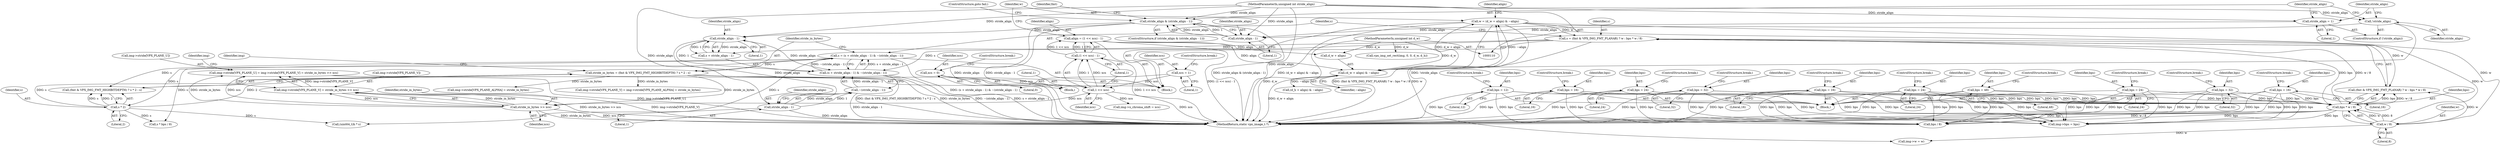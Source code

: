 digraph "0_Android_55cd1dd7c8d0a3de907d22e0f12718733f4e41d9@pointer" {
"1000461" [label="(Call,img->stride[VPX_PLANE_U] = img->stride[VPX_PLANE_V] = stride_in_bytes >> xcs)"];
"1000467" [label="(Call,img->stride[VPX_PLANE_V] = stride_in_bytes >> xcs)"];
"1000473" [label="(Call,stride_in_bytes >> xcs)"];
"1000311" [label="(Call,stride_in_bytes = (fmt & VPX_IMG_FMT_HIGHBITDEPTH) ? s * 2 : s)"];
"1000317" [label="(Call,s * 2)"];
"1000299" [label="(Call,s = (s + stride_align - 1) & ~(stride_align - 1))"];
"1000301" [label="(Call,(s + stride_align - 1) & ~(stride_align - 1))"];
"1000287" [label="(Call,s = (fmt & VPX_IMG_FMT_PLANAR) ? w : bps * w / 8)"];
"1000266" [label="(Call,w = (d_w + align) & ~align)"];
"1000268" [label="(Call,(d_w + align) & ~align)"];
"1000113" [label="(MethodParameterIn,unsigned int d_w)"];
"1000259" [label="(Call,align = (1 << xcs) - 1)"];
"1000261" [label="(Call,(1 << xcs) - 1)"];
"1000262" [label="(Call,1 << xcs)"];
"1000236" [label="(Call,xcs = 0)"];
"1000231" [label="(Call,xcs = 1)"];
"1000296" [label="(Call,w / 8)"];
"1000294" [label="(Call,bps * w / 8)"];
"1000177" [label="(Call,bps = 16)"];
"1000185" [label="(Call,bps = 12)"];
"1000166" [label="(Call,bps = 24)"];
"1000217" [label="(Call,bps = 16)"];
"1000207" [label="(Call,bps = 32)"];
"1000196" [label="(Call,bps = 24)"];
"1000212" [label="(Call,bps = 48)"];
"1000201" [label="(Call,bps = 24)"];
"1000160" [label="(Call,bps = 32)"];
"1000191" [label="(Call,bps = 16)"];
"1000304" [label="(Call,stride_align - 1)"];
"1000147" [label="(Call,stride_align & (stride_align - 1))"];
"1000149" [label="(Call,stride_align - 1)"];
"1000141" [label="(Call,!stride_align)"];
"1000116" [label="(MethodParameterIn,unsigned int stride_align)"];
"1000143" [label="(Call,stride_align = 1)"];
"1000307" [label="(Call,~(stride_align - 1))"];
"1000308" [label="(Call,stride_align - 1)"];
"1000166" [label="(Call,bps = 24)"];
"1000219" [label="(Literal,16)"];
"1000272" [label="(Identifier,~align)"];
"1000203" [label="(Literal,24)"];
"1000162" [label="(Literal,32)"];
"1000168" [label="(Literal,24)"];
"1000218" [label="(Identifier,bps)"];
"1000214" [label="(Literal,48)"];
"1000263" [label="(Literal,1)"];
"1000304" [label="(Call,stride_align - 1)"];
"1000262" [label="(Call,1 << xcs)"];
"1000217" [label="(Call,bps = 16)"];
"1000113" [label="(MethodParameterIn,unsigned int d_w)"];
"1000192" [label="(Identifier,bps)"];
"1000475" [label="(Identifier,xcs)"];
"1000374" [label="(Call,(uint64_t)h * s)"];
"1000194" [label="(ControlStructure,break;)"];
"1000169" [label="(ControlStructure,break;)"];
"1000313" [label="(Call,(fmt & VPX_IMG_FMT_HIGHBITDEPTH) ? s * 2 : s)"];
"1000118" [label="(Block,)"];
"1000311" [label="(Call,stride_in_bytes = (fmt & VPX_IMG_FMT_HIGHBITDEPTH) ? s * 2 : s)"];
"1000491" [label="(MethodReturn,static vpx_image_t *)"];
"1000238" [label="(Literal,0)"];
"1000209" [label="(Literal,32)"];
"1000323" [label="(Identifier,img)"];
"1000296" [label="(Call,w / 8)"];
"1000178" [label="(Identifier,bps)"];
"1000167" [label="(Identifier,bps)"];
"1000180" [label="(ControlStructure,break;)"];
"1000141" [label="(Call,!stride_align)"];
"1000307" [label="(Call,~(stride_align - 1))"];
"1000260" [label="(Identifier,align)"];
"1000234" [label="(ControlStructure,break;)"];
"1000191" [label="(Call,bps = 16)"];
"1000308" [label="(Call,stride_align - 1)"];
"1000197" [label="(Identifier,bps)"];
"1000268" [label="(Call,(d_w + align) & ~align)"];
"1000187" [label="(Literal,12)"];
"1000177" [label="(Call,bps = 16)"];
"1000212" [label="(Call,bps = 48)"];
"1000146" [label="(ControlStructure,if (stride_align & (stride_align - 1)))"];
"1000294" [label="(Call,bps * w / 8)"];
"1000443" [label="(Call,img->bps = bps)"];
"1000287" [label="(Call,s = (fmt & VPX_IMG_FMT_PLANAR) ? w : bps * w / 8)"];
"1000259" [label="(Call,align = (1 << xcs) - 1)"];
"1000208" [label="(Identifier,bps)"];
"1000161" [label="(Identifier,bps)"];
"1000220" [label="(ControlStructure,break;)"];
"1000140" [label="(ControlStructure,if (!stride_align))"];
"1000148" [label="(Identifier,stride_align)"];
"1000237" [label="(Identifier,xcs)"];
"1000261" [label="(Call,(1 << xcs) - 1)"];
"1000155" [label="(Block,)"];
"1000468" [label="(Call,img->stride[VPX_PLANE_V])"];
"1000282" [label="(Call,(d_h + align) & ~align)"];
"1000207" [label="(Call,bps = 32)"];
"1000264" [label="(Identifier,xcs)"];
"1000433" [label="(Call,img->x_chroma_shift = xcs)"];
"1000473" [label="(Call,stride_in_bytes >> xcs)"];
"1000143" [label="(Call,stride_align = 1)"];
"1000295" [label="(Identifier,bps)"];
"1000116" [label="(MethodParameterIn,unsigned int stride_align)"];
"1000186" [label="(Identifier,bps)"];
"1000302" [label="(Call,s + stride_align - 1)"];
"1000297" [label="(Identifier,w)"];
"1000454" [label="(Call,img->stride[VPX_PLANE_ALPHA] = stride_in_bytes)"];
"1000300" [label="(Identifier,s)"];
"1000154" [label="(Identifier,fmt)"];
"1000149" [label="(Call,stride_align - 1)"];
"1000210" [label="(ControlStructure,break;)"];
"1000239" [label="(ControlStructure,break;)"];
"1000142" [label="(Identifier,stride_align)"];
"1000299" [label="(Call,s = (s + stride_align - 1) & ~(stride_align - 1))"];
"1000309" [label="(Identifier,stride_align)"];
"1000467" [label="(Call,img->stride[VPX_PLANE_V] = stride_in_bytes >> xcs)"];
"1000266" [label="(Call,w = (d_w + align) & ~align)"];
"1000305" [label="(Identifier,stride_align)"];
"1000301" [label="(Call,(s + stride_align - 1) & ~(stride_align - 1))"];
"1000369" [label="(Call,s * bps / 8)"];
"1000150" [label="(Identifier,stride_align)"];
"1000151" [label="(Literal,1)"];
"1000179" [label="(Literal,16)"];
"1000318" [label="(Identifier,s)"];
"1000201" [label="(Call,bps = 24)"];
"1000160" [label="(Call,bps = 32)"];
"1000196" [label="(Call,bps = 24)"];
"1000288" [label="(Identifier,s)"];
"1000462" [label="(Call,img->stride[VPX_PLANE_U])"];
"1000461" [label="(Call,img->stride[VPX_PLANE_U] = img->stride[VPX_PLANE_V] = stride_in_bytes >> xcs)"];
"1000199" [label="(ControlStructure,break;)"];
"1000204" [label="(ControlStructure,break;)"];
"1000236" [label="(Call,xcs = 0)"];
"1000231" [label="(Call,xcs = 1)"];
"1000223" [label="(Block,)"];
"1000215" [label="(ControlStructure,break;)"];
"1000317" [label="(Call,s * 2)"];
"1000185" [label="(Call,bps = 12)"];
"1000312" [label="(Identifier,stride_in_bytes)"];
"1000147" [label="(Call,stride_align & (stride_align - 1))"];
"1000193" [label="(Literal,16)"];
"1000188" [label="(ControlStructure,break;)"];
"1000145" [label="(Literal,1)"];
"1000306" [label="(Literal,1)"];
"1000474" [label="(Identifier,stride_in_bytes)"];
"1000144" [label="(Identifier,stride_align)"];
"1000448" [label="(Call,img->stride[VPX_PLANE_Y] = img->stride[VPX_PLANE_ALPHA] = stride_in_bytes)"];
"1000233" [label="(Literal,1)"];
"1000202" [label="(Identifier,bps)"];
"1000163" [label="(ControlStructure,break;)"];
"1000478" [label="(Call,vpx_img_set_rect(img, 0, 0, d_w, d_h))"];
"1000289" [label="(Call,(fmt & VPX_IMG_FMT_PLANAR) ? w : bps * w / 8)"];
"1000213" [label="(Identifier,bps)"];
"1000232" [label="(Identifier,xcs)"];
"1000371" [label="(Call,bps / 8)"];
"1000267" [label="(Identifier,w)"];
"1000310" [label="(Literal,1)"];
"1000479" [label="(Identifier,img)"];
"1000269" [label="(Call,d_w + align)"];
"1000274" [label="(Identifier,align)"];
"1000423" [label="(Call,img->w = w)"];
"1000298" [label="(Literal,8)"];
"1000152" [label="(ControlStructure,goto fail;)"];
"1000265" [label="(Literal,1)"];
"1000198" [label="(Literal,24)"];
"1000319" [label="(Literal,2)"];
"1000461" -> "1000118"  [label="AST: "];
"1000461" -> "1000467"  [label="CFG: "];
"1000462" -> "1000461"  [label="AST: "];
"1000467" -> "1000461"  [label="AST: "];
"1000479" -> "1000461"  [label="CFG: "];
"1000461" -> "1000491"  [label="DDG: img->stride[VPX_PLANE_U]"];
"1000467" -> "1000461"  [label="DDG: img->stride[VPX_PLANE_V]"];
"1000473" -> "1000461"  [label="DDG: stride_in_bytes"];
"1000473" -> "1000461"  [label="DDG: xcs"];
"1000467" -> "1000473"  [label="CFG: "];
"1000468" -> "1000467"  [label="AST: "];
"1000473" -> "1000467"  [label="AST: "];
"1000467" -> "1000491"  [label="DDG: img->stride[VPX_PLANE_V]"];
"1000467" -> "1000491"  [label="DDG: stride_in_bytes >> xcs"];
"1000473" -> "1000467"  [label="DDG: stride_in_bytes"];
"1000473" -> "1000467"  [label="DDG: xcs"];
"1000473" -> "1000475"  [label="CFG: "];
"1000474" -> "1000473"  [label="AST: "];
"1000475" -> "1000473"  [label="AST: "];
"1000473" -> "1000491"  [label="DDG: stride_in_bytes"];
"1000473" -> "1000491"  [label="DDG: xcs"];
"1000311" -> "1000473"  [label="DDG: stride_in_bytes"];
"1000262" -> "1000473"  [label="DDG: xcs"];
"1000311" -> "1000118"  [label="AST: "];
"1000311" -> "1000313"  [label="CFG: "];
"1000312" -> "1000311"  [label="AST: "];
"1000313" -> "1000311"  [label="AST: "];
"1000323" -> "1000311"  [label="CFG: "];
"1000311" -> "1000491"  [label="DDG: stride_in_bytes"];
"1000311" -> "1000491"  [label="DDG: (fmt & VPX_IMG_FMT_HIGHBITDEPTH) ? s * 2 : s"];
"1000317" -> "1000311"  [label="DDG: s"];
"1000317" -> "1000311"  [label="DDG: 2"];
"1000299" -> "1000311"  [label="DDG: s"];
"1000311" -> "1000448"  [label="DDG: stride_in_bytes"];
"1000311" -> "1000454"  [label="DDG: stride_in_bytes"];
"1000317" -> "1000313"  [label="AST: "];
"1000317" -> "1000319"  [label="CFG: "];
"1000318" -> "1000317"  [label="AST: "];
"1000319" -> "1000317"  [label="AST: "];
"1000313" -> "1000317"  [label="CFG: "];
"1000317" -> "1000313"  [label="DDG: s"];
"1000317" -> "1000313"  [label="DDG: 2"];
"1000299" -> "1000317"  [label="DDG: s"];
"1000317" -> "1000369"  [label="DDG: s"];
"1000317" -> "1000374"  [label="DDG: s"];
"1000299" -> "1000118"  [label="AST: "];
"1000299" -> "1000301"  [label="CFG: "];
"1000300" -> "1000299"  [label="AST: "];
"1000301" -> "1000299"  [label="AST: "];
"1000312" -> "1000299"  [label="CFG: "];
"1000299" -> "1000491"  [label="DDG: (s + stride_align - 1) & ~(stride_align - 1)"];
"1000301" -> "1000299"  [label="DDG: s + stride_align - 1"];
"1000301" -> "1000299"  [label="DDG: ~(stride_align - 1)"];
"1000299" -> "1000313"  [label="DDG: s"];
"1000299" -> "1000369"  [label="DDG: s"];
"1000299" -> "1000374"  [label="DDG: s"];
"1000301" -> "1000307"  [label="CFG: "];
"1000302" -> "1000301"  [label="AST: "];
"1000307" -> "1000301"  [label="AST: "];
"1000301" -> "1000491"  [label="DDG: ~(stride_align - 1)"];
"1000301" -> "1000491"  [label="DDG: s + stride_align - 1"];
"1000287" -> "1000301"  [label="DDG: s"];
"1000304" -> "1000301"  [label="DDG: stride_align"];
"1000304" -> "1000301"  [label="DDG: 1"];
"1000307" -> "1000301"  [label="DDG: stride_align - 1"];
"1000287" -> "1000118"  [label="AST: "];
"1000287" -> "1000289"  [label="CFG: "];
"1000288" -> "1000287"  [label="AST: "];
"1000289" -> "1000287"  [label="AST: "];
"1000300" -> "1000287"  [label="CFG: "];
"1000287" -> "1000491"  [label="DDG: (fmt & VPX_IMG_FMT_PLANAR) ? w : bps * w / 8"];
"1000266" -> "1000287"  [label="DDG: w"];
"1000296" -> "1000287"  [label="DDG: w"];
"1000294" -> "1000287"  [label="DDG: bps"];
"1000294" -> "1000287"  [label="DDG: w / 8"];
"1000287" -> "1000302"  [label="DDG: s"];
"1000266" -> "1000118"  [label="AST: "];
"1000266" -> "1000268"  [label="CFG: "];
"1000267" -> "1000266"  [label="AST: "];
"1000268" -> "1000266"  [label="AST: "];
"1000274" -> "1000266"  [label="CFG: "];
"1000266" -> "1000491"  [label="DDG: (d_w + align) & ~align"];
"1000268" -> "1000266"  [label="DDG: d_w + align"];
"1000268" -> "1000266"  [label="DDG: ~align"];
"1000266" -> "1000289"  [label="DDG: w"];
"1000266" -> "1000296"  [label="DDG: w"];
"1000266" -> "1000423"  [label="DDG: w"];
"1000268" -> "1000272"  [label="CFG: "];
"1000269" -> "1000268"  [label="AST: "];
"1000272" -> "1000268"  [label="AST: "];
"1000268" -> "1000491"  [label="DDG: d_w + align"];
"1000113" -> "1000268"  [label="DDG: d_w"];
"1000259" -> "1000268"  [label="DDG: align"];
"1000268" -> "1000282"  [label="DDG: ~align"];
"1000113" -> "1000110"  [label="AST: "];
"1000113" -> "1000491"  [label="DDG: d_w"];
"1000113" -> "1000269"  [label="DDG: d_w"];
"1000113" -> "1000478"  [label="DDG: d_w"];
"1000259" -> "1000118"  [label="AST: "];
"1000259" -> "1000261"  [label="CFG: "];
"1000260" -> "1000259"  [label="AST: "];
"1000261" -> "1000259"  [label="AST: "];
"1000267" -> "1000259"  [label="CFG: "];
"1000259" -> "1000491"  [label="DDG: (1 << xcs) - 1"];
"1000261" -> "1000259"  [label="DDG: 1 << xcs"];
"1000261" -> "1000259"  [label="DDG: 1"];
"1000259" -> "1000269"  [label="DDG: align"];
"1000261" -> "1000265"  [label="CFG: "];
"1000262" -> "1000261"  [label="AST: "];
"1000265" -> "1000261"  [label="AST: "];
"1000261" -> "1000491"  [label="DDG: 1 << xcs"];
"1000262" -> "1000261"  [label="DDG: 1"];
"1000262" -> "1000261"  [label="DDG: xcs"];
"1000262" -> "1000264"  [label="CFG: "];
"1000263" -> "1000262"  [label="AST: "];
"1000264" -> "1000262"  [label="AST: "];
"1000265" -> "1000262"  [label="CFG: "];
"1000262" -> "1000491"  [label="DDG: xcs"];
"1000236" -> "1000262"  [label="DDG: xcs"];
"1000231" -> "1000262"  [label="DDG: xcs"];
"1000262" -> "1000433"  [label="DDG: xcs"];
"1000236" -> "1000223"  [label="AST: "];
"1000236" -> "1000238"  [label="CFG: "];
"1000237" -> "1000236"  [label="AST: "];
"1000238" -> "1000236"  [label="AST: "];
"1000239" -> "1000236"  [label="CFG: "];
"1000231" -> "1000223"  [label="AST: "];
"1000231" -> "1000233"  [label="CFG: "];
"1000232" -> "1000231"  [label="AST: "];
"1000233" -> "1000231"  [label="AST: "];
"1000234" -> "1000231"  [label="CFG: "];
"1000296" -> "1000294"  [label="AST: "];
"1000296" -> "1000298"  [label="CFG: "];
"1000297" -> "1000296"  [label="AST: "];
"1000298" -> "1000296"  [label="AST: "];
"1000294" -> "1000296"  [label="CFG: "];
"1000296" -> "1000289"  [label="DDG: w"];
"1000296" -> "1000294"  [label="DDG: w"];
"1000296" -> "1000294"  [label="DDG: 8"];
"1000296" -> "1000423"  [label="DDG: w"];
"1000294" -> "1000289"  [label="AST: "];
"1000295" -> "1000294"  [label="AST: "];
"1000289" -> "1000294"  [label="CFG: "];
"1000294" -> "1000491"  [label="DDG: w / 8"];
"1000294" -> "1000491"  [label="DDG: bps"];
"1000294" -> "1000289"  [label="DDG: bps"];
"1000294" -> "1000289"  [label="DDG: w / 8"];
"1000177" -> "1000294"  [label="DDG: bps"];
"1000185" -> "1000294"  [label="DDG: bps"];
"1000166" -> "1000294"  [label="DDG: bps"];
"1000217" -> "1000294"  [label="DDG: bps"];
"1000207" -> "1000294"  [label="DDG: bps"];
"1000196" -> "1000294"  [label="DDG: bps"];
"1000212" -> "1000294"  [label="DDG: bps"];
"1000201" -> "1000294"  [label="DDG: bps"];
"1000160" -> "1000294"  [label="DDG: bps"];
"1000191" -> "1000294"  [label="DDG: bps"];
"1000294" -> "1000371"  [label="DDG: bps"];
"1000294" -> "1000443"  [label="DDG: bps"];
"1000177" -> "1000155"  [label="AST: "];
"1000177" -> "1000179"  [label="CFG: "];
"1000178" -> "1000177"  [label="AST: "];
"1000179" -> "1000177"  [label="AST: "];
"1000180" -> "1000177"  [label="CFG: "];
"1000177" -> "1000491"  [label="DDG: bps"];
"1000177" -> "1000371"  [label="DDG: bps"];
"1000177" -> "1000443"  [label="DDG: bps"];
"1000185" -> "1000155"  [label="AST: "];
"1000185" -> "1000187"  [label="CFG: "];
"1000186" -> "1000185"  [label="AST: "];
"1000187" -> "1000185"  [label="AST: "];
"1000188" -> "1000185"  [label="CFG: "];
"1000185" -> "1000491"  [label="DDG: bps"];
"1000185" -> "1000371"  [label="DDG: bps"];
"1000185" -> "1000443"  [label="DDG: bps"];
"1000166" -> "1000155"  [label="AST: "];
"1000166" -> "1000168"  [label="CFG: "];
"1000167" -> "1000166"  [label="AST: "];
"1000168" -> "1000166"  [label="AST: "];
"1000169" -> "1000166"  [label="CFG: "];
"1000166" -> "1000491"  [label="DDG: bps"];
"1000166" -> "1000371"  [label="DDG: bps"];
"1000166" -> "1000443"  [label="DDG: bps"];
"1000217" -> "1000155"  [label="AST: "];
"1000217" -> "1000219"  [label="CFG: "];
"1000218" -> "1000217"  [label="AST: "];
"1000219" -> "1000217"  [label="AST: "];
"1000220" -> "1000217"  [label="CFG: "];
"1000217" -> "1000491"  [label="DDG: bps"];
"1000217" -> "1000371"  [label="DDG: bps"];
"1000217" -> "1000443"  [label="DDG: bps"];
"1000207" -> "1000155"  [label="AST: "];
"1000207" -> "1000209"  [label="CFG: "];
"1000208" -> "1000207"  [label="AST: "];
"1000209" -> "1000207"  [label="AST: "];
"1000210" -> "1000207"  [label="CFG: "];
"1000207" -> "1000491"  [label="DDG: bps"];
"1000207" -> "1000371"  [label="DDG: bps"];
"1000207" -> "1000443"  [label="DDG: bps"];
"1000196" -> "1000155"  [label="AST: "];
"1000196" -> "1000198"  [label="CFG: "];
"1000197" -> "1000196"  [label="AST: "];
"1000198" -> "1000196"  [label="AST: "];
"1000199" -> "1000196"  [label="CFG: "];
"1000196" -> "1000491"  [label="DDG: bps"];
"1000196" -> "1000371"  [label="DDG: bps"];
"1000196" -> "1000443"  [label="DDG: bps"];
"1000212" -> "1000155"  [label="AST: "];
"1000212" -> "1000214"  [label="CFG: "];
"1000213" -> "1000212"  [label="AST: "];
"1000214" -> "1000212"  [label="AST: "];
"1000215" -> "1000212"  [label="CFG: "];
"1000212" -> "1000491"  [label="DDG: bps"];
"1000212" -> "1000371"  [label="DDG: bps"];
"1000212" -> "1000443"  [label="DDG: bps"];
"1000201" -> "1000155"  [label="AST: "];
"1000201" -> "1000203"  [label="CFG: "];
"1000202" -> "1000201"  [label="AST: "];
"1000203" -> "1000201"  [label="AST: "];
"1000204" -> "1000201"  [label="CFG: "];
"1000201" -> "1000491"  [label="DDG: bps"];
"1000201" -> "1000371"  [label="DDG: bps"];
"1000201" -> "1000443"  [label="DDG: bps"];
"1000160" -> "1000155"  [label="AST: "];
"1000160" -> "1000162"  [label="CFG: "];
"1000161" -> "1000160"  [label="AST: "];
"1000162" -> "1000160"  [label="AST: "];
"1000163" -> "1000160"  [label="CFG: "];
"1000160" -> "1000491"  [label="DDG: bps"];
"1000160" -> "1000371"  [label="DDG: bps"];
"1000160" -> "1000443"  [label="DDG: bps"];
"1000191" -> "1000155"  [label="AST: "];
"1000191" -> "1000193"  [label="CFG: "];
"1000192" -> "1000191"  [label="AST: "];
"1000193" -> "1000191"  [label="AST: "];
"1000194" -> "1000191"  [label="CFG: "];
"1000191" -> "1000491"  [label="DDG: bps"];
"1000191" -> "1000371"  [label="DDG: bps"];
"1000191" -> "1000443"  [label="DDG: bps"];
"1000304" -> "1000302"  [label="AST: "];
"1000304" -> "1000306"  [label="CFG: "];
"1000305" -> "1000304"  [label="AST: "];
"1000306" -> "1000304"  [label="AST: "];
"1000302" -> "1000304"  [label="CFG: "];
"1000304" -> "1000302"  [label="DDG: stride_align"];
"1000304" -> "1000302"  [label="DDG: 1"];
"1000147" -> "1000304"  [label="DDG: stride_align"];
"1000116" -> "1000304"  [label="DDG: stride_align"];
"1000304" -> "1000308"  [label="DDG: stride_align"];
"1000147" -> "1000146"  [label="AST: "];
"1000147" -> "1000149"  [label="CFG: "];
"1000148" -> "1000147"  [label="AST: "];
"1000149" -> "1000147"  [label="AST: "];
"1000152" -> "1000147"  [label="CFG: "];
"1000154" -> "1000147"  [label="CFG: "];
"1000147" -> "1000491"  [label="DDG: stride_align"];
"1000147" -> "1000491"  [label="DDG: stride_align - 1"];
"1000147" -> "1000491"  [label="DDG: stride_align & (stride_align - 1)"];
"1000149" -> "1000147"  [label="DDG: stride_align"];
"1000149" -> "1000147"  [label="DDG: 1"];
"1000116" -> "1000147"  [label="DDG: stride_align"];
"1000149" -> "1000151"  [label="CFG: "];
"1000150" -> "1000149"  [label="AST: "];
"1000151" -> "1000149"  [label="AST: "];
"1000141" -> "1000149"  [label="DDG: stride_align"];
"1000143" -> "1000149"  [label="DDG: stride_align"];
"1000116" -> "1000149"  [label="DDG: stride_align"];
"1000141" -> "1000140"  [label="AST: "];
"1000141" -> "1000142"  [label="CFG: "];
"1000142" -> "1000141"  [label="AST: "];
"1000144" -> "1000141"  [label="CFG: "];
"1000148" -> "1000141"  [label="CFG: "];
"1000141" -> "1000491"  [label="DDG: !stride_align"];
"1000116" -> "1000141"  [label="DDG: stride_align"];
"1000116" -> "1000110"  [label="AST: "];
"1000116" -> "1000491"  [label="DDG: stride_align"];
"1000116" -> "1000143"  [label="DDG: stride_align"];
"1000116" -> "1000308"  [label="DDG: stride_align"];
"1000143" -> "1000140"  [label="AST: "];
"1000143" -> "1000145"  [label="CFG: "];
"1000144" -> "1000143"  [label="AST: "];
"1000145" -> "1000143"  [label="AST: "];
"1000148" -> "1000143"  [label="CFG: "];
"1000307" -> "1000308"  [label="CFG: "];
"1000308" -> "1000307"  [label="AST: "];
"1000307" -> "1000491"  [label="DDG: stride_align - 1"];
"1000308" -> "1000307"  [label="DDG: stride_align"];
"1000308" -> "1000307"  [label="DDG: 1"];
"1000308" -> "1000310"  [label="CFG: "];
"1000309" -> "1000308"  [label="AST: "];
"1000310" -> "1000308"  [label="AST: "];
"1000308" -> "1000491"  [label="DDG: stride_align"];
}
